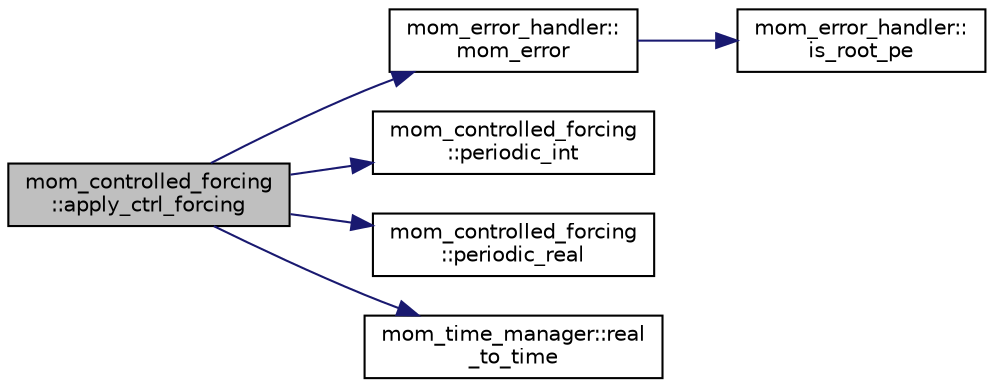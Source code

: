 digraph "mom_controlled_forcing::apply_ctrl_forcing"
{
 // INTERACTIVE_SVG=YES
 // LATEX_PDF_SIZE
  edge [fontname="Helvetica",fontsize="10",labelfontname="Helvetica",labelfontsize="10"];
  node [fontname="Helvetica",fontsize="10",shape=record];
  rankdir="LR";
  Node1 [label="mom_controlled_forcing\l::apply_ctrl_forcing",height=0.2,width=0.4,color="black", fillcolor="grey75", style="filled", fontcolor="black",tooltip="This subroutine calls any of the other subroutines in this file that are needed to specify the curren..."];
  Node1 -> Node2 [color="midnightblue",fontsize="10",style="solid",fontname="Helvetica"];
  Node2 [label="mom_error_handler::\lmom_error",height=0.2,width=0.4,color="black", fillcolor="white", style="filled",URL="$namespacemom__error__handler.html#a460cfb79a06c29fc249952c2a3710d67",tooltip="This provides a convenient interface for writing an mpp_error message with run-time filter based on a..."];
  Node2 -> Node3 [color="midnightblue",fontsize="10",style="solid",fontname="Helvetica"];
  Node3 [label="mom_error_handler::\lis_root_pe",height=0.2,width=0.4,color="black", fillcolor="white", style="filled",URL="$namespacemom__error__handler.html#ad5f00a53059c72fe2332d1436c80ca71",tooltip="This returns .true. if the current PE is the root PE."];
  Node1 -> Node4 [color="midnightblue",fontsize="10",style="solid",fontname="Helvetica"];
  Node4 [label="mom_controlled_forcing\l::periodic_int",height=0.2,width=0.4,color="black", fillcolor="white", style="filled",URL="$namespacemom__controlled__forcing.html#a610583f048e5478ad2cd608dd5de8e00",tooltip="This function maps rval into an integer in the range from 1 to num_period."];
  Node1 -> Node5 [color="midnightblue",fontsize="10",style="solid",fontname="Helvetica"];
  Node5 [label="mom_controlled_forcing\l::periodic_real",height=0.2,width=0.4,color="black", fillcolor="white", style="filled",URL="$namespacemom__controlled__forcing.html#a61d129cf3590af06823330a566d23fd6",tooltip="This function shifts rval by an integer multiple of num_period so that 0 <= val_out < num_period."];
  Node1 -> Node6 [color="midnightblue",fontsize="10",style="solid",fontname="Helvetica"];
  Node6 [label="mom_time_manager::real\l_to_time",height=0.2,width=0.4,color="black", fillcolor="white", style="filled",URL="$namespacemom__time__manager.html#ae2d8736d03ab62310f32ddf01e44a961",tooltip="This is an alternate implementation of the FMS function real_to_time_type that is accurate over a lar..."];
}
